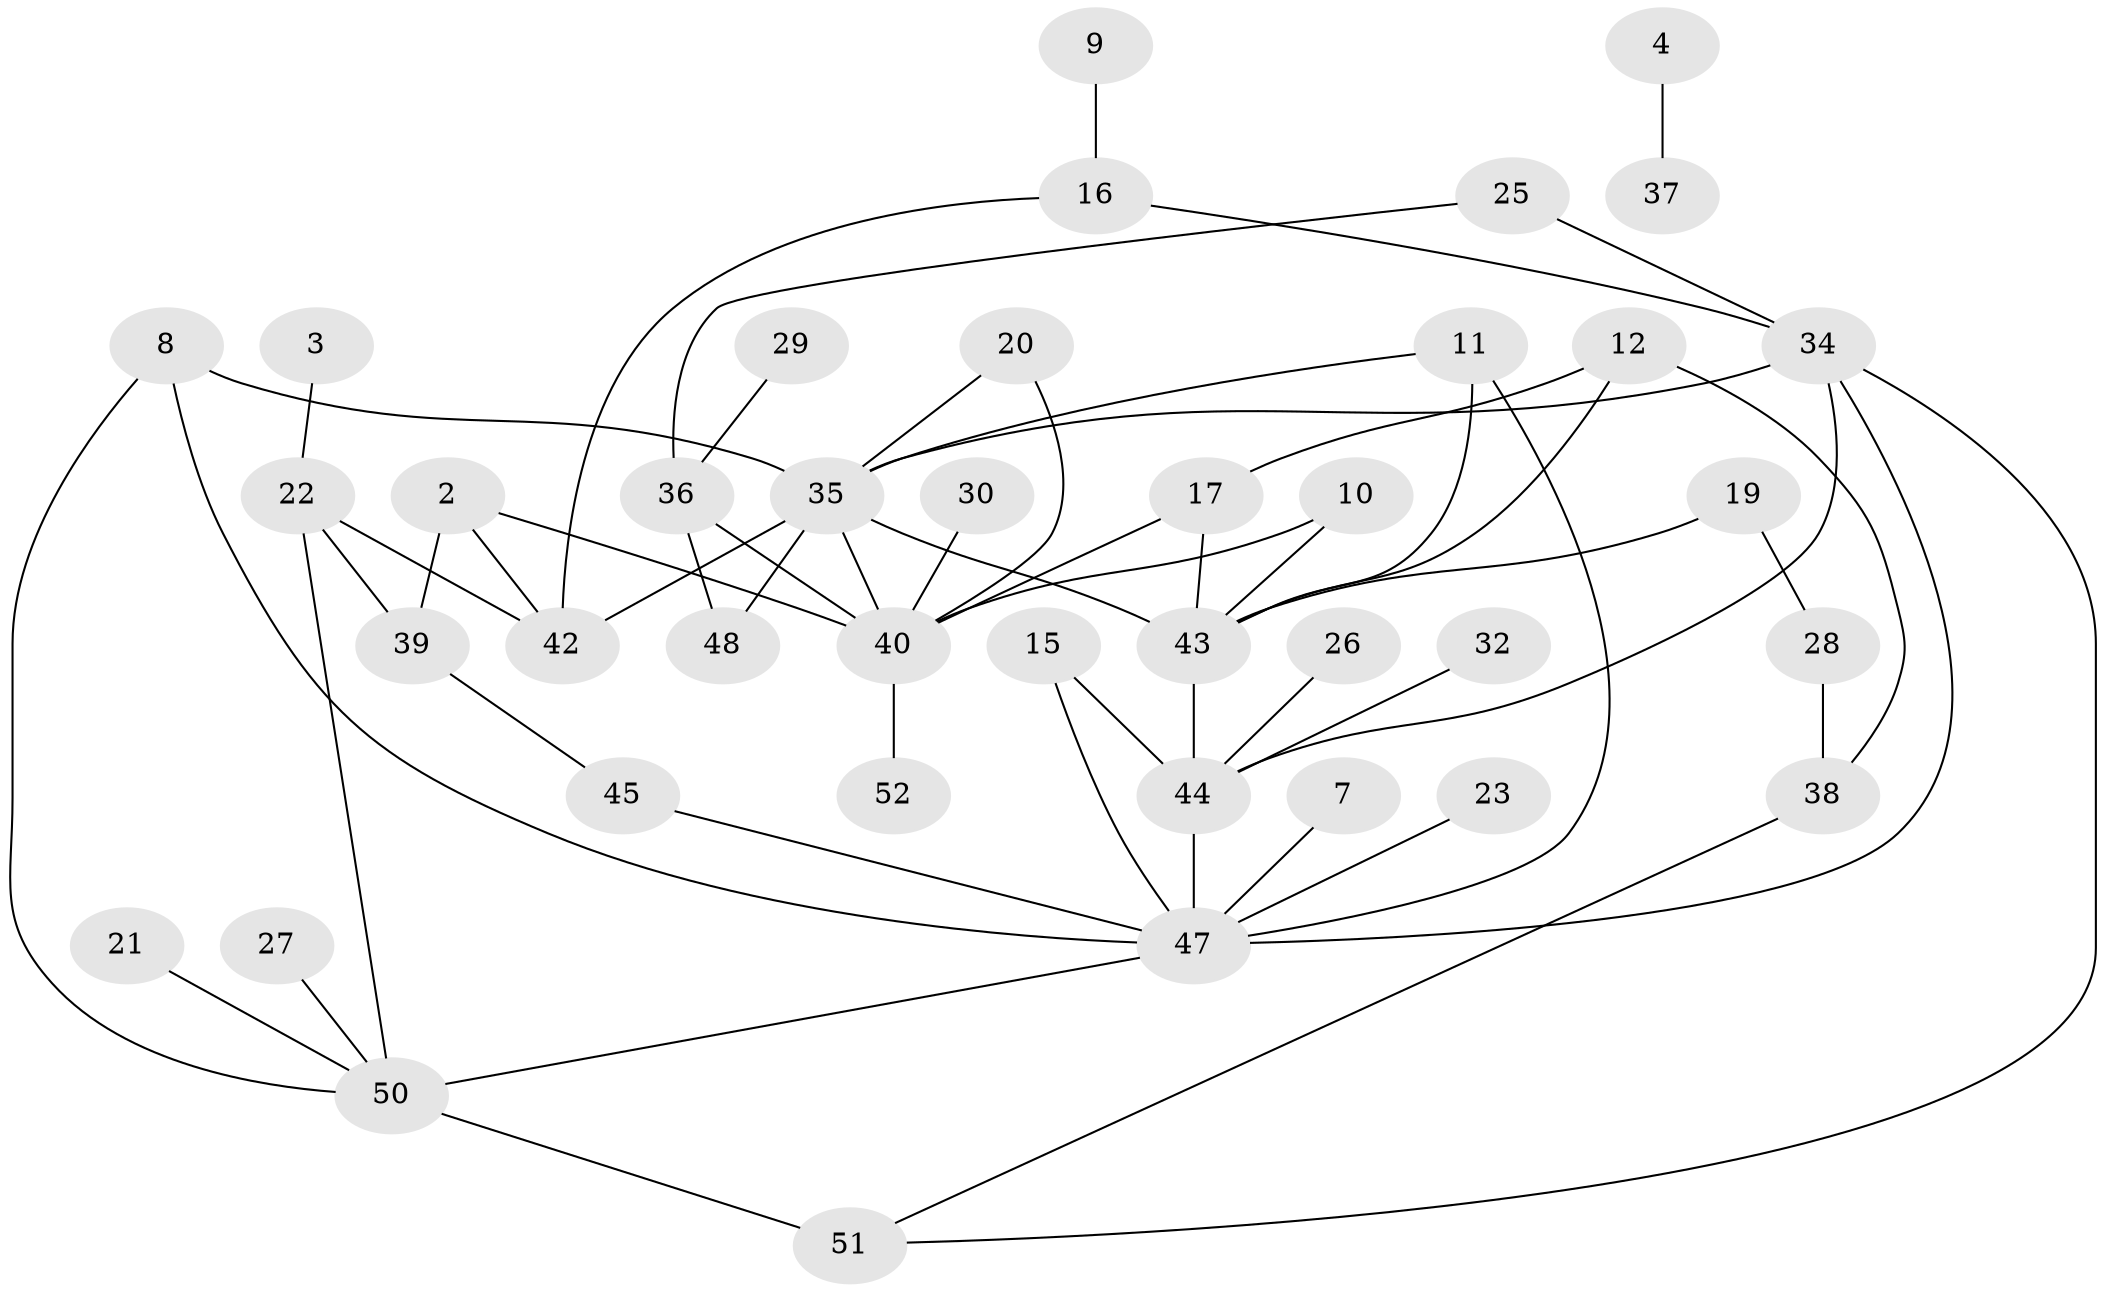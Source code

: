 // original degree distribution, {1: 0.21153846153846154, 2: 0.2980769230769231, 5: 0.019230769230769232, 3: 0.25961538461538464, 0: 0.10576923076923077, 4: 0.07692307692307693, 7: 0.009615384615384616, 8: 0.009615384615384616, 6: 0.009615384615384616}
// Generated by graph-tools (version 1.1) at 2025/49/03/09/25 03:49:09]
// undirected, 40 vertices, 59 edges
graph export_dot {
graph [start="1"]
  node [color=gray90,style=filled];
  2;
  3;
  4;
  7;
  8;
  9;
  10;
  11;
  12;
  15;
  16;
  17;
  19;
  20;
  21;
  22;
  23;
  25;
  26;
  27;
  28;
  29;
  30;
  32;
  34;
  35;
  36;
  37;
  38;
  39;
  40;
  42;
  43;
  44;
  45;
  47;
  48;
  50;
  51;
  52;
  2 -- 39 [weight=1.0];
  2 -- 40 [weight=1.0];
  2 -- 42 [weight=1.0];
  3 -- 22 [weight=1.0];
  4 -- 37 [weight=1.0];
  7 -- 47 [weight=1.0];
  8 -- 35 [weight=1.0];
  8 -- 47 [weight=1.0];
  8 -- 50 [weight=1.0];
  9 -- 16 [weight=1.0];
  10 -- 40 [weight=1.0];
  10 -- 43 [weight=1.0];
  11 -- 35 [weight=1.0];
  11 -- 43 [weight=1.0];
  11 -- 47 [weight=1.0];
  12 -- 17 [weight=1.0];
  12 -- 38 [weight=1.0];
  12 -- 43 [weight=1.0];
  15 -- 44 [weight=1.0];
  15 -- 47 [weight=1.0];
  16 -- 34 [weight=1.0];
  16 -- 42 [weight=1.0];
  17 -- 40 [weight=1.0];
  17 -- 43 [weight=1.0];
  19 -- 28 [weight=1.0];
  19 -- 43 [weight=1.0];
  20 -- 35 [weight=1.0];
  20 -- 40 [weight=1.0];
  21 -- 50 [weight=1.0];
  22 -- 39 [weight=1.0];
  22 -- 42 [weight=1.0];
  22 -- 50 [weight=1.0];
  23 -- 47 [weight=1.0];
  25 -- 34 [weight=1.0];
  25 -- 36 [weight=1.0];
  26 -- 44 [weight=1.0];
  27 -- 50 [weight=1.0];
  28 -- 38 [weight=1.0];
  29 -- 36 [weight=1.0];
  30 -- 40 [weight=1.0];
  32 -- 44 [weight=1.0];
  34 -- 35 [weight=1.0];
  34 -- 44 [weight=1.0];
  34 -- 47 [weight=1.0];
  34 -- 51 [weight=1.0];
  35 -- 40 [weight=1.0];
  35 -- 42 [weight=1.0];
  35 -- 43 [weight=1.0];
  35 -- 48 [weight=1.0];
  36 -- 40 [weight=1.0];
  36 -- 48 [weight=1.0];
  38 -- 51 [weight=1.0];
  39 -- 45 [weight=1.0];
  40 -- 52 [weight=1.0];
  43 -- 44 [weight=1.0];
  44 -- 47 [weight=1.0];
  45 -- 47 [weight=1.0];
  47 -- 50 [weight=1.0];
  50 -- 51 [weight=2.0];
}
